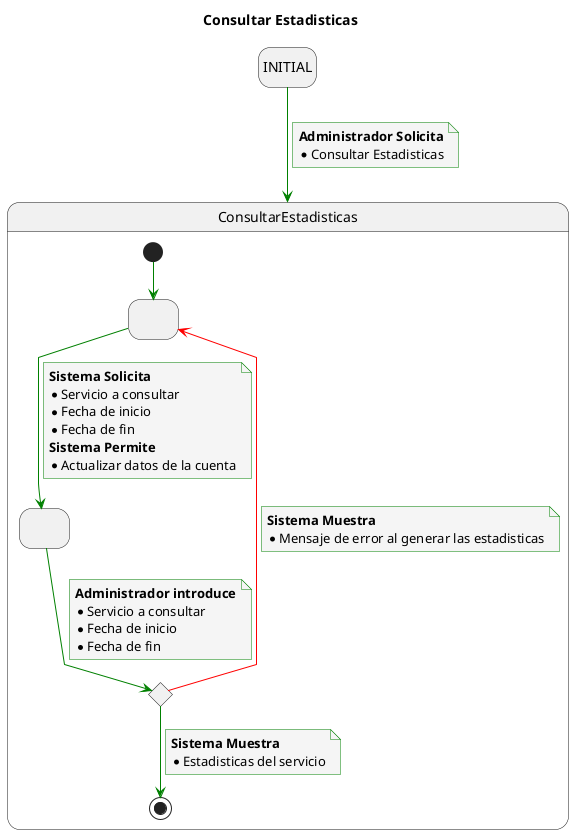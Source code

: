 @startuml
title Consultar Estadisticas

skinparam {
    NoteBackgroundColor #whiteSmoke
    ArrowColor #green
    NoteBorderColor #green
    linetype polyline
}

hide empty description

state startState as "INITIAL"

startState --> ConsultarEstadisticas
note on link
    <b>Administrador Solicita</b>
    * Consultar Estadisticas
end note

state ConsultarEstadisticas{
state 2 as " "
state 3 as " "
state 4 <<choice>>

[*] -down-> 2

2 -down-> 3
note on link
<b>Sistema Solicita</b>
* Servicio a consultar
* Fecha de inicio
* Fecha de fin
<b>Sistema Permite</b>
* Actualizar datos de la cuenta
end note

3 -down-> 4
note on link
<b>Administrador introduce</b>
* Servicio a consultar
* Fecha de inicio
* Fecha de fin
end note

4 -down-> [*]
note on link
<b>Sistema Muestra</b>
* Estadisticas del servicio
end note

4 -[#red]-> 2
note on link
<b>Sistema Muestra</b>
* Mensaje de error al generar las estadisticas
end note

}
@enduml
